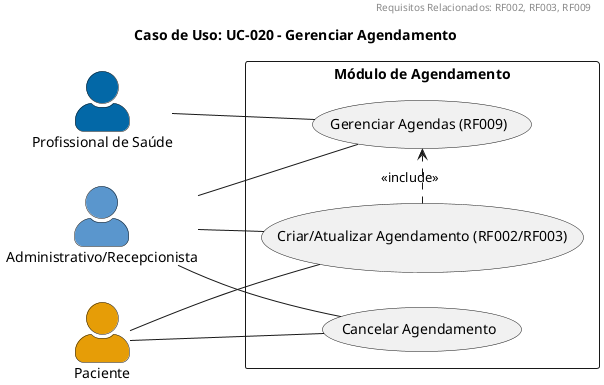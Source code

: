 @startuml

header
Requisitos Relacionados: RF002, RF003, RF009
end header

title Caso de Uso: UC-020 - Gerenciar Agendamento

left to right direction
skinparam actorStyle awesome

actor #E69D07 Paciente as Pac
actor #0368A7 "Profissional de Saúde" as Prof
actor #5A96CD "Administrativo/Recepcionista" as Admin

rectangle "Módulo de Agendamento" {
    usecase "Criar/Atualizar Agendamento (RF002/RF003)" as UC_Criar
    usecase "Cancelar Agendamento" as UC_Cancel
    usecase "Gerenciar Agendas (RF009)" as UC_GerAg
}

Pac -- UC_Criar
Pac -- UC_Cancel

Admin -- UC_Criar
Admin -- UC_Cancel
Admin -- UC_GerAg

Prof -- UC_GerAg

UC_Criar .> UC_GerAg : <<include>>
@enduml